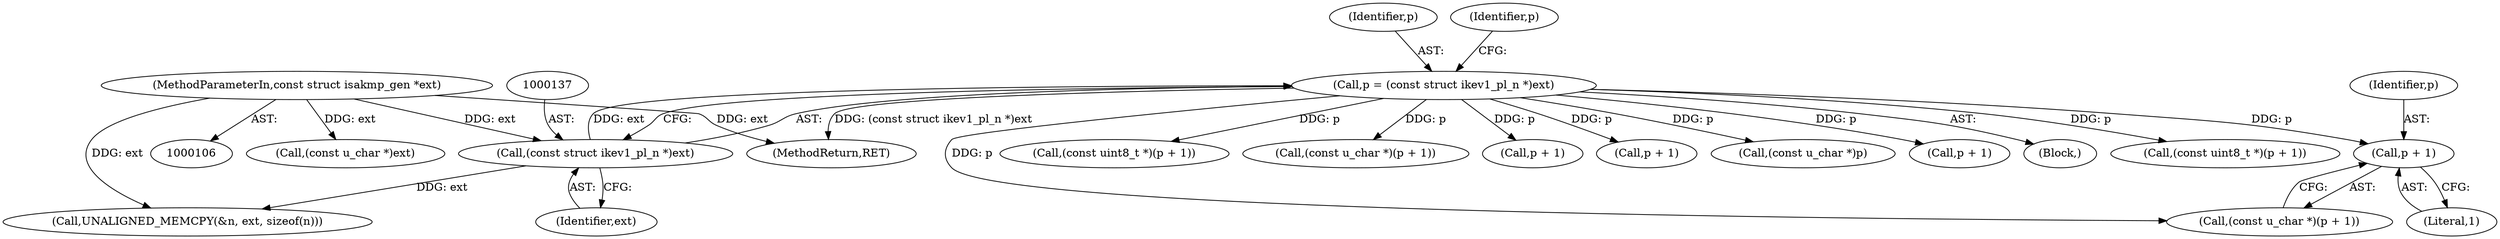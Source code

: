 digraph "0_tcpdump_c2ef693866beae071a24b45c49f9674af1df4028@pointer" {
"1000392" [label="(Call,p + 1)"];
"1000134" [label="(Call,p = (const struct ikev1_pl_n *)ext)"];
"1000136" [label="(Call,(const struct ikev1_pl_n *)ext)"];
"1000109" [label="(MethodParameterIn,const struct isakmp_gen *ext)"];
"1000138" [label="(Identifier,ext)"];
"1000394" [label="(Literal,1)"];
"1000393" [label="(Identifier,p)"];
"1000522" [label="(Call,(const u_char *)ext)"];
"1000255" [label="(Call,p + 1)"];
"1000536" [label="(MethodReturn,RET)"];
"1000380" [label="(Call,p + 1)"];
"1000401" [label="(Call,(const u_char *)p)"];
"1000266" [label="(Call,p + 1)"];
"1000116" [label="(Block,)"];
"1000378" [label="(Call,(const uint8_t *)(p + 1))"];
"1000135" [label="(Identifier,p)"];
"1000390" [label="(Call,(const u_char *)(p + 1))"];
"1000136" [label="(Call,(const struct ikev1_pl_n *)ext)"];
"1000253" [label="(Call,(const uint8_t *)(p + 1))"];
"1000142" [label="(Call,UNALIGNED_MEMCPY(&n, ext, sizeof(n)))"];
"1000264" [label="(Call,(const u_char *)(p + 1))"];
"1000392" [label="(Call,p + 1)"];
"1000109" [label="(MethodParameterIn,const struct isakmp_gen *ext)"];
"1000141" [label="(Identifier,p)"];
"1000134" [label="(Call,p = (const struct ikev1_pl_n *)ext)"];
"1000392" -> "1000390"  [label="AST: "];
"1000392" -> "1000394"  [label="CFG: "];
"1000393" -> "1000392"  [label="AST: "];
"1000394" -> "1000392"  [label="AST: "];
"1000390" -> "1000392"  [label="CFG: "];
"1000134" -> "1000392"  [label="DDG: p"];
"1000134" -> "1000116"  [label="AST: "];
"1000134" -> "1000136"  [label="CFG: "];
"1000135" -> "1000134"  [label="AST: "];
"1000136" -> "1000134"  [label="AST: "];
"1000141" -> "1000134"  [label="CFG: "];
"1000134" -> "1000536"  [label="DDG: (const struct ikev1_pl_n *)ext"];
"1000136" -> "1000134"  [label="DDG: ext"];
"1000134" -> "1000253"  [label="DDG: p"];
"1000134" -> "1000255"  [label="DDG: p"];
"1000134" -> "1000264"  [label="DDG: p"];
"1000134" -> "1000266"  [label="DDG: p"];
"1000134" -> "1000378"  [label="DDG: p"];
"1000134" -> "1000380"  [label="DDG: p"];
"1000134" -> "1000390"  [label="DDG: p"];
"1000134" -> "1000401"  [label="DDG: p"];
"1000136" -> "1000138"  [label="CFG: "];
"1000137" -> "1000136"  [label="AST: "];
"1000138" -> "1000136"  [label="AST: "];
"1000109" -> "1000136"  [label="DDG: ext"];
"1000136" -> "1000142"  [label="DDG: ext"];
"1000109" -> "1000106"  [label="AST: "];
"1000109" -> "1000536"  [label="DDG: ext"];
"1000109" -> "1000142"  [label="DDG: ext"];
"1000109" -> "1000522"  [label="DDG: ext"];
}
